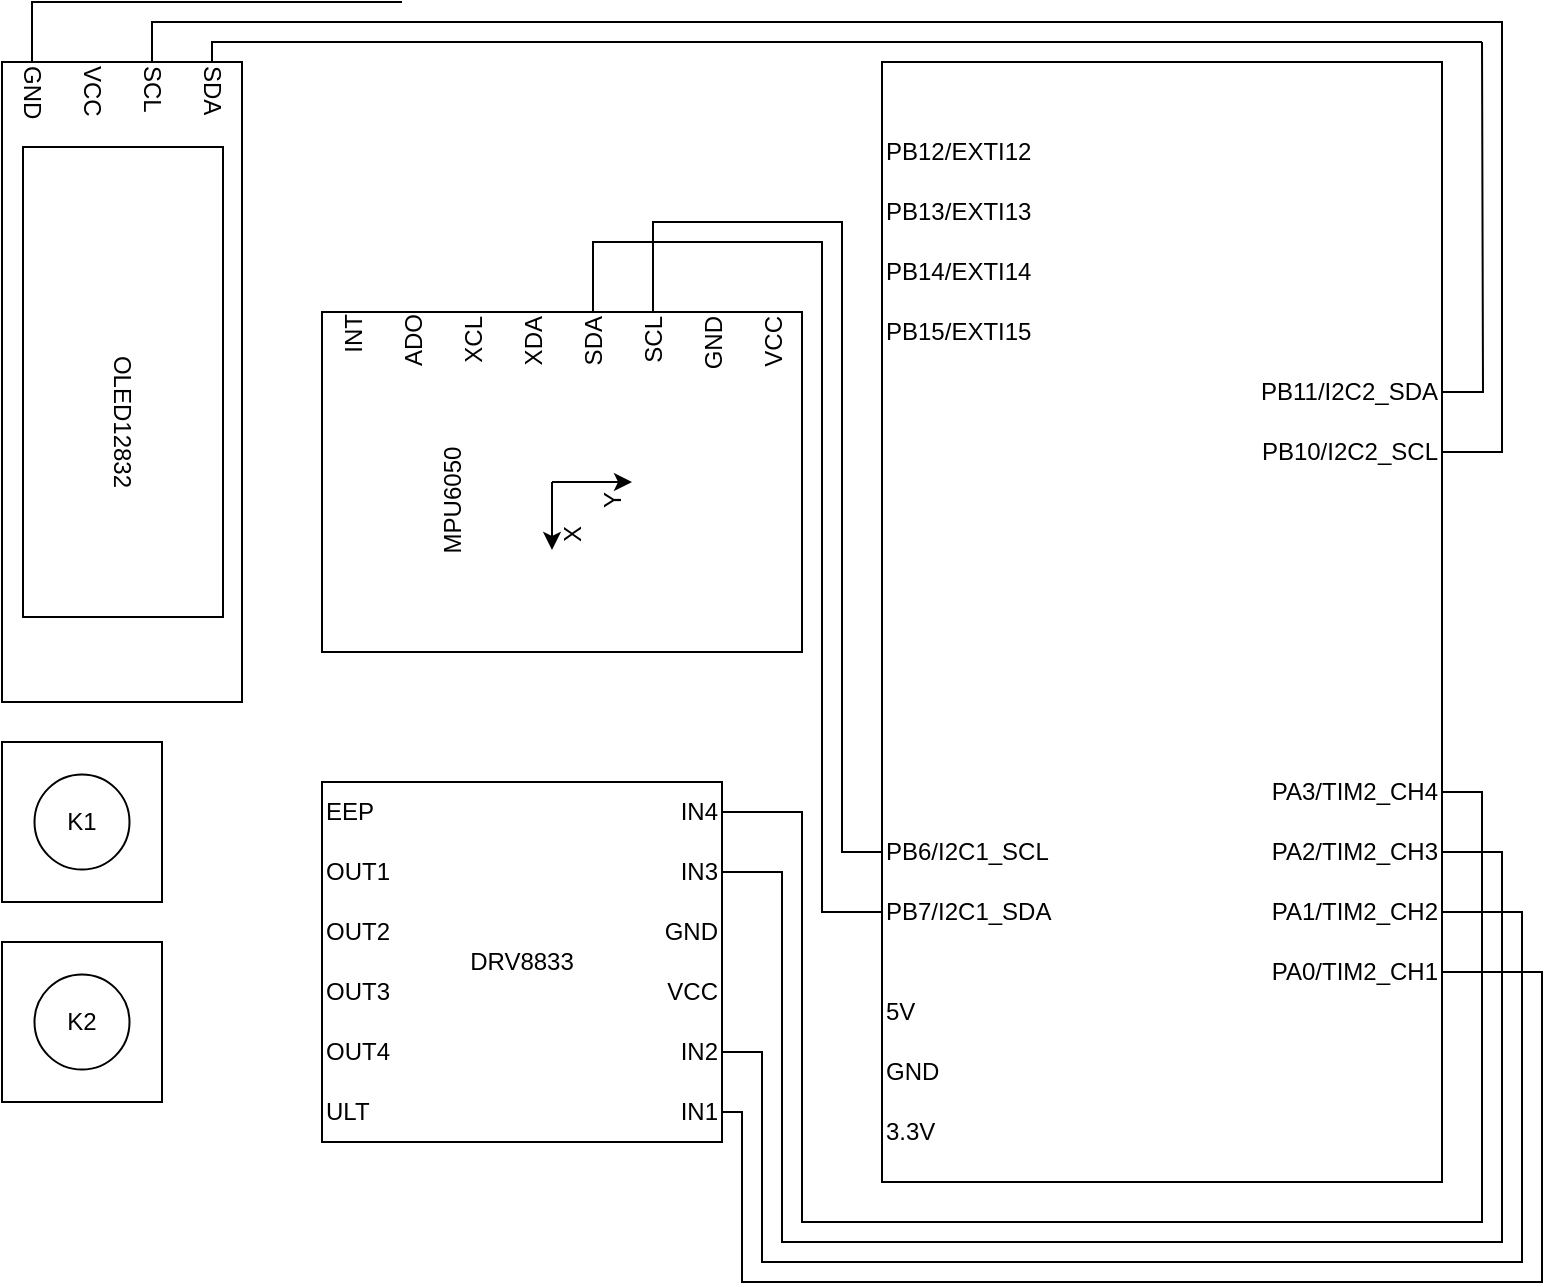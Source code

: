 <mxfile version="21.2.8" type="device">
  <diagram name="Page-1" id="099fd60b-425b-db50-ffb0-6b813814b670">
    <mxGraphModel dx="1418" dy="820" grid="1" gridSize="10" guides="1" tooltips="1" connect="1" arrows="1" fold="1" page="1" pageScale="1" pageWidth="1169" pageHeight="827" background="none" math="0" shadow="0">
      <root>
        <mxCell id="0" />
        <mxCell id="1" parent="0" />
        <mxCell id="CVpWdhko3NHj1sSTFfam-52" value="" style="group;rotation=0;" parent="1" vertex="1" connectable="0">
          <mxGeometry x="360" y="520" width="200" height="180" as="geometry" />
        </mxCell>
        <mxCell id="CVpWdhko3NHj1sSTFfam-5" value="" style="rounded=0;whiteSpace=wrap;html=1;rotation=0;" parent="CVpWdhko3NHj1sSTFfam-52" vertex="1">
          <mxGeometry width="200" height="180" as="geometry" />
        </mxCell>
        <mxCell id="CVpWdhko3NHj1sSTFfam-8" value="IN4" style="text;html=1;strokeColor=none;fillColor=none;align=right;verticalAlign=middle;whiteSpace=wrap;rounded=0;rotation=0;" parent="CVpWdhko3NHj1sSTFfam-52" vertex="1">
          <mxGeometry x="140" width="60" height="30" as="geometry" />
        </mxCell>
        <mxCell id="CVpWdhko3NHj1sSTFfam-9" value="IN3" style="text;html=1;strokeColor=none;fillColor=none;align=right;verticalAlign=middle;whiteSpace=wrap;rounded=0;rotation=0;" parent="CVpWdhko3NHj1sSTFfam-52" vertex="1">
          <mxGeometry x="140" y="30" width="60" height="30" as="geometry" />
        </mxCell>
        <mxCell id="CVpWdhko3NHj1sSTFfam-10" value="GND" style="text;html=1;strokeColor=none;fillColor=none;align=right;verticalAlign=middle;whiteSpace=wrap;rounded=0;rotation=0;" parent="CVpWdhko3NHj1sSTFfam-52" vertex="1">
          <mxGeometry x="140" y="60" width="60" height="30" as="geometry" />
        </mxCell>
        <mxCell id="CVpWdhko3NHj1sSTFfam-11" value="VCC" style="text;html=1;strokeColor=none;fillColor=none;align=right;verticalAlign=middle;whiteSpace=wrap;rounded=0;rotation=0;" parent="CVpWdhko3NHj1sSTFfam-52" vertex="1">
          <mxGeometry x="140" y="90" width="60" height="30" as="geometry" />
        </mxCell>
        <mxCell id="CVpWdhko3NHj1sSTFfam-12" value="IN2" style="text;html=1;strokeColor=none;fillColor=none;align=right;verticalAlign=middle;whiteSpace=wrap;rounded=0;rotation=0;" parent="CVpWdhko3NHj1sSTFfam-52" vertex="1">
          <mxGeometry x="140" y="120" width="60" height="30" as="geometry" />
        </mxCell>
        <mxCell id="CVpWdhko3NHj1sSTFfam-13" value="IN1" style="text;html=1;strokeColor=none;fillColor=none;align=right;verticalAlign=middle;whiteSpace=wrap;rounded=0;rotation=0;" parent="CVpWdhko3NHj1sSTFfam-52" vertex="1">
          <mxGeometry x="140" y="150" width="60" height="30" as="geometry" />
        </mxCell>
        <mxCell id="CVpWdhko3NHj1sSTFfam-14" value="EEP" style="text;html=1;strokeColor=none;fillColor=none;align=left;verticalAlign=middle;whiteSpace=wrap;rounded=0;rotation=0;" parent="CVpWdhko3NHj1sSTFfam-52" vertex="1">
          <mxGeometry width="60" height="30" as="geometry" />
        </mxCell>
        <mxCell id="CVpWdhko3NHj1sSTFfam-15" value="OUT1" style="text;html=1;strokeColor=none;fillColor=none;align=left;verticalAlign=middle;whiteSpace=wrap;rounded=0;rotation=0;" parent="CVpWdhko3NHj1sSTFfam-52" vertex="1">
          <mxGeometry y="30" width="60" height="30" as="geometry" />
        </mxCell>
        <mxCell id="CVpWdhko3NHj1sSTFfam-16" value="OUT2" style="text;html=1;strokeColor=none;fillColor=none;align=left;verticalAlign=middle;whiteSpace=wrap;rounded=0;rotation=0;" parent="CVpWdhko3NHj1sSTFfam-52" vertex="1">
          <mxGeometry y="60" width="60" height="30" as="geometry" />
        </mxCell>
        <mxCell id="CVpWdhko3NHj1sSTFfam-17" value="OUT3" style="text;html=1;strokeColor=none;fillColor=none;align=left;verticalAlign=middle;whiteSpace=wrap;rounded=0;rotation=0;" parent="CVpWdhko3NHj1sSTFfam-52" vertex="1">
          <mxGeometry y="90" width="60" height="30" as="geometry" />
        </mxCell>
        <mxCell id="CVpWdhko3NHj1sSTFfam-18" value="OUT4" style="text;html=1;strokeColor=none;fillColor=none;align=left;verticalAlign=middle;whiteSpace=wrap;rounded=0;rotation=0;" parent="CVpWdhko3NHj1sSTFfam-52" vertex="1">
          <mxGeometry y="120" width="60" height="30" as="geometry" />
        </mxCell>
        <mxCell id="CVpWdhko3NHj1sSTFfam-19" value="ULT" style="text;html=1;strokeColor=none;fillColor=none;align=left;verticalAlign=middle;whiteSpace=wrap;rounded=0;rotation=0;" parent="CVpWdhko3NHj1sSTFfam-52" vertex="1">
          <mxGeometry y="150" width="60" height="30" as="geometry" />
        </mxCell>
        <mxCell id="CVpWdhko3NHj1sSTFfam-44" value="DRV8833" style="text;html=1;strokeColor=none;fillColor=none;align=center;verticalAlign=middle;whiteSpace=wrap;rounded=0;rotation=0;" parent="CVpWdhko3NHj1sSTFfam-52" vertex="1">
          <mxGeometry x="70" y="75" width="60" height="30" as="geometry" />
        </mxCell>
        <mxCell id="CVpWdhko3NHj1sSTFfam-53" value="" style="group;direction=west;movable=1;resizable=1;rotatable=1;deletable=1;editable=1;locked=0;connectable=1;flipH=0;rotation=90;" parent="1" vertex="1" connectable="0">
          <mxGeometry x="100" y="260" width="320" height="120" as="geometry" />
        </mxCell>
        <mxCell id="CVpWdhko3NHj1sSTFfam-45" value="" style="rounded=0;whiteSpace=wrap;html=1;direction=west;movable=0;resizable=0;rotatable=0;deletable=0;editable=0;locked=1;connectable=0;rotation=90;" parent="CVpWdhko3NHj1sSTFfam-53" vertex="1">
          <mxGeometry width="320" height="120" as="geometry" />
        </mxCell>
        <mxCell id="uVXeTHRo1ylN-m3MdOiX-53" style="edgeStyle=orthogonalEdgeStyle;rounded=0;orthogonalLoop=1;jettySize=auto;html=1;exitX=1;exitY=0.5;exitDx=0;exitDy=0;endArrow=none;endFill=0;jumpStyle=none;" parent="CVpWdhko3NHj1sSTFfam-53" source="CVpWdhko3NHj1sSTFfam-46" edge="1">
          <mxGeometry relative="1" as="geometry">
            <mxPoint x="840" y="-110" as="targetPoint" />
            <Array as="points">
              <mxPoint x="205" y="-110" />
              <mxPoint x="230" y="-110" />
            </Array>
          </mxGeometry>
        </mxCell>
        <mxCell id="CVpWdhko3NHj1sSTFfam-46" value="SDA" style="text;html=1;strokeColor=none;fillColor=none;align=left;verticalAlign=middle;whiteSpace=wrap;rounded=0;direction=west;movable=1;resizable=1;rotatable=1;deletable=1;editable=1;locked=0;connectable=1;rotation=90;" parent="CVpWdhko3NHj1sSTFfam-53" vertex="1">
          <mxGeometry x="175" y="-85" width="60" height="30" as="geometry" />
        </mxCell>
        <mxCell id="CVpWdhko3NHj1sSTFfam-47" value="SCL" style="text;html=1;strokeColor=none;fillColor=none;align=left;verticalAlign=middle;whiteSpace=wrap;rounded=0;direction=west;movable=1;resizable=1;rotatable=1;deletable=1;editable=1;locked=0;connectable=1;rotation=90;" parent="CVpWdhko3NHj1sSTFfam-53" vertex="1">
          <mxGeometry x="145" y="-85" width="60" height="30" as="geometry" />
        </mxCell>
        <mxCell id="CVpWdhko3NHj1sSTFfam-48" value="VCC" style="text;html=1;strokeColor=none;fillColor=none;align=left;verticalAlign=middle;whiteSpace=wrap;rounded=0;direction=west;movable=0;resizable=0;rotatable=0;deletable=0;editable=0;locked=1;connectable=0;rotation=90;" parent="CVpWdhko3NHj1sSTFfam-53" vertex="1">
          <mxGeometry x="115" y="-85" width="60" height="30" as="geometry" />
        </mxCell>
        <mxCell id="uVXeTHRo1ylN-m3MdOiX-47" style="edgeStyle=orthogonalEdgeStyle;rounded=0;orthogonalLoop=1;jettySize=auto;html=1;endArrow=none;endFill=0;" parent="CVpWdhko3NHj1sSTFfam-53" source="CVpWdhko3NHj1sSTFfam-49" edge="1">
          <mxGeometry relative="1" as="geometry">
            <mxPoint x="300" y="-130" as="targetPoint" />
            <Array as="points">
              <mxPoint x="115" y="-130" />
            </Array>
          </mxGeometry>
        </mxCell>
        <mxCell id="CVpWdhko3NHj1sSTFfam-49" value="GND" style="text;html=1;strokeColor=none;fillColor=none;align=left;verticalAlign=middle;whiteSpace=wrap;rounded=0;direction=west;movable=1;resizable=1;rotatable=1;deletable=1;editable=1;locked=0;connectable=1;rotation=90;" parent="CVpWdhko3NHj1sSTFfam-53" vertex="1">
          <mxGeometry x="85" y="-85" width="60" height="30" as="geometry" />
        </mxCell>
        <mxCell id="CVpWdhko3NHj1sSTFfam-51" value="" style="rounded=0;whiteSpace=wrap;html=1;direction=west;movable=0;resizable=0;rotatable=0;deletable=0;editable=0;locked=1;connectable=0;rotation=90;" parent="CVpWdhko3NHj1sSTFfam-53" vertex="1">
          <mxGeometry x="43" y="10" width="235" height="100" as="geometry" />
        </mxCell>
        <mxCell id="CVpWdhko3NHj1sSTFfam-50" value="OLED12832" style="text;html=1;strokeColor=none;fillColor=none;align=center;verticalAlign=middle;whiteSpace=wrap;rounded=0;direction=west;movable=0;resizable=0;rotatable=0;deletable=0;editable=0;locked=1;connectable=0;rotation=90;" parent="CVpWdhko3NHj1sSTFfam-53" vertex="1">
          <mxGeometry x="120" y="65" width="80" height="30" as="geometry" />
        </mxCell>
        <mxCell id="uVXeTHRo1ylN-m3MdOiX-15" value="" style="group;rotation=-90;" parent="1" vertex="1" connectable="0">
          <mxGeometry x="395" y="250" width="170" height="240" as="geometry" />
        </mxCell>
        <mxCell id="uVXeTHRo1ylN-m3MdOiX-1" value="" style="rounded=0;whiteSpace=wrap;html=1;rotation=-90;" parent="uVXeTHRo1ylN-m3MdOiX-15" vertex="1">
          <mxGeometry width="170" height="240" as="geometry" />
        </mxCell>
        <mxCell id="uVXeTHRo1ylN-m3MdOiX-2" value="INT" style="text;html=1;strokeColor=none;fillColor=none;align=right;verticalAlign=middle;whiteSpace=wrap;rounded=0;rotation=-90;" parent="uVXeTHRo1ylN-m3MdOiX-15" vertex="1">
          <mxGeometry x="-45" y="45" width="51" height="30" as="geometry" />
        </mxCell>
        <mxCell id="uVXeTHRo1ylN-m3MdOiX-3" value="ADO" style="text;html=1;strokeColor=none;fillColor=none;align=right;verticalAlign=middle;whiteSpace=wrap;rounded=0;rotation=-90;" parent="uVXeTHRo1ylN-m3MdOiX-15" vertex="1">
          <mxGeometry x="-15" y="45" width="51" height="30" as="geometry" />
        </mxCell>
        <mxCell id="uVXeTHRo1ylN-m3MdOiX-4" value="XCL" style="text;html=1;strokeColor=none;fillColor=none;align=right;verticalAlign=middle;whiteSpace=wrap;rounded=0;rotation=-90;" parent="uVXeTHRo1ylN-m3MdOiX-15" vertex="1">
          <mxGeometry x="15" y="46" width="51" height="30" as="geometry" />
        </mxCell>
        <mxCell id="uVXeTHRo1ylN-m3MdOiX-5" value="XDA" style="text;html=1;strokeColor=none;fillColor=none;align=right;verticalAlign=middle;whiteSpace=wrap;rounded=0;rotation=-90;" parent="uVXeTHRo1ylN-m3MdOiX-15" vertex="1">
          <mxGeometry x="45" y="46" width="51" height="30" as="geometry" />
        </mxCell>
        <mxCell id="uVXeTHRo1ylN-m3MdOiX-6" value="SDA" style="text;html=1;strokeColor=none;fillColor=none;align=right;verticalAlign=middle;whiteSpace=wrap;rounded=0;rotation=-90;" parent="uVXeTHRo1ylN-m3MdOiX-15" vertex="1">
          <mxGeometry x="75" y="46" width="51" height="30" as="geometry" />
        </mxCell>
        <mxCell id="uVXeTHRo1ylN-m3MdOiX-7" value="SCL" style="text;html=1;strokeColor=none;fillColor=none;align=right;verticalAlign=middle;whiteSpace=wrap;rounded=0;rotation=-90;" parent="uVXeTHRo1ylN-m3MdOiX-15" vertex="1">
          <mxGeometry x="105" y="46" width="51" height="30" as="geometry" />
        </mxCell>
        <mxCell id="uVXeTHRo1ylN-m3MdOiX-8" value="GND" style="text;html=1;strokeColor=none;fillColor=none;align=right;verticalAlign=middle;whiteSpace=wrap;rounded=0;rotation=-90;" parent="uVXeTHRo1ylN-m3MdOiX-15" vertex="1">
          <mxGeometry x="135" y="46" width="51" height="30" as="geometry" />
        </mxCell>
        <mxCell id="uVXeTHRo1ylN-m3MdOiX-9" value="VCC" style="text;html=1;strokeColor=none;fillColor=none;align=right;verticalAlign=middle;whiteSpace=wrap;rounded=0;rotation=-90;" parent="uVXeTHRo1ylN-m3MdOiX-15" vertex="1">
          <mxGeometry x="165" y="46" width="51" height="30" as="geometry" />
        </mxCell>
        <mxCell id="uVXeTHRo1ylN-m3MdOiX-10" value="MPU6050" style="text;html=1;strokeColor=none;fillColor=none;align=center;verticalAlign=middle;whiteSpace=wrap;rounded=0;rotation=-90;" parent="uVXeTHRo1ylN-m3MdOiX-15" vertex="1">
          <mxGeometry x="5" y="114" width="51" height="30" as="geometry" />
        </mxCell>
        <mxCell id="uVXeTHRo1ylN-m3MdOiX-11" value="" style="endArrow=classic;html=1;rounded=0;" parent="uVXeTHRo1ylN-m3MdOiX-15" edge="1">
          <mxGeometry width="50" height="50" relative="1" as="geometry">
            <mxPoint x="80" y="120" as="sourcePoint" />
            <mxPoint x="120" y="120" as="targetPoint" />
          </mxGeometry>
        </mxCell>
        <mxCell id="uVXeTHRo1ylN-m3MdOiX-12" value="" style="endArrow=classic;html=1;rounded=0;" parent="uVXeTHRo1ylN-m3MdOiX-15" edge="1">
          <mxGeometry width="50" height="50" relative="1" as="geometry">
            <mxPoint x="80" y="120" as="sourcePoint" />
            <mxPoint x="80" y="154" as="targetPoint" />
          </mxGeometry>
        </mxCell>
        <mxCell id="uVXeTHRo1ylN-m3MdOiX-13" value="X" style="text;html=1;strokeColor=none;fillColor=none;align=center;verticalAlign=middle;whiteSpace=wrap;rounded=0;rotation=-90;" parent="uVXeTHRo1ylN-m3MdOiX-15" vertex="1">
          <mxGeometry x="82" y="136" width="17" height="20" as="geometry" />
        </mxCell>
        <mxCell id="uVXeTHRo1ylN-m3MdOiX-14" value="Y" style="text;html=1;strokeColor=none;fillColor=none;align=center;verticalAlign=middle;whiteSpace=wrap;rounded=0;rotation=-90;" parent="uVXeTHRo1ylN-m3MdOiX-15" vertex="1">
          <mxGeometry x="102" y="119" width="17" height="20" as="geometry" />
        </mxCell>
        <mxCell id="uVXeTHRo1ylN-m3MdOiX-17" value="" style="group" parent="1" vertex="1" connectable="0">
          <mxGeometry x="640" y="160" width="280" height="560" as="geometry" />
        </mxCell>
        <mxCell id="CVpWdhko3NHj1sSTFfam-1" value="" style="rounded=0;whiteSpace=wrap;html=1;" parent="uVXeTHRo1ylN-m3MdOiX-17" vertex="1">
          <mxGeometry width="280" height="560" as="geometry" />
        </mxCell>
        <mxCell id="CVpWdhko3NHj1sSTFfam-54" value="PA0/TIM2_CH1" style="text;html=1;strokeColor=none;fillColor=none;align=right;verticalAlign=middle;whiteSpace=wrap;rounded=0;" parent="uVXeTHRo1ylN-m3MdOiX-17" vertex="1">
          <mxGeometry x="190" y="440" width="90" height="30" as="geometry" />
        </mxCell>
        <mxCell id="CVpWdhko3NHj1sSTFfam-55" value="PA1/TIM2_CH2" style="text;html=1;strokeColor=none;fillColor=none;align=right;verticalAlign=middle;whiteSpace=wrap;rounded=0;" parent="uVXeTHRo1ylN-m3MdOiX-17" vertex="1">
          <mxGeometry x="190" y="410" width="90" height="30" as="geometry" />
        </mxCell>
        <mxCell id="CVpWdhko3NHj1sSTFfam-56" value="PA2/TIM2_CH3" style="text;html=1;strokeColor=none;fillColor=none;align=right;verticalAlign=middle;whiteSpace=wrap;rounded=0;" parent="uVXeTHRo1ylN-m3MdOiX-17" vertex="1">
          <mxGeometry x="190" y="380" width="90" height="30" as="geometry" />
        </mxCell>
        <mxCell id="CVpWdhko3NHj1sSTFfam-57" value="PA3/TIM2_CH4" style="text;html=1;strokeColor=none;fillColor=none;align=right;verticalAlign=middle;whiteSpace=wrap;rounded=0;" parent="uVXeTHRo1ylN-m3MdOiX-17" vertex="1">
          <mxGeometry x="190" y="350" width="90" height="30" as="geometry" />
        </mxCell>
        <mxCell id="CVpWdhko3NHj1sSTFfam-58" value="PB7/I2C1_SDA" style="text;html=1;strokeColor=none;fillColor=none;align=left;verticalAlign=middle;whiteSpace=wrap;rounded=0;" parent="uVXeTHRo1ylN-m3MdOiX-17" vertex="1">
          <mxGeometry y="410" width="90" height="30" as="geometry" />
        </mxCell>
        <mxCell id="CVpWdhko3NHj1sSTFfam-59" value="PB6/I2C1_SCL" style="text;html=1;strokeColor=none;fillColor=none;align=left;verticalAlign=middle;whiteSpace=wrap;rounded=0;" parent="uVXeTHRo1ylN-m3MdOiX-17" vertex="1">
          <mxGeometry y="380" width="90" height="30" as="geometry" />
        </mxCell>
        <mxCell id="uVXeTHRo1ylN-m3MdOiX-55" style="edgeStyle=orthogonalEdgeStyle;rounded=0;orthogonalLoop=1;jettySize=auto;html=1;endArrow=none;endFill=0;" parent="uVXeTHRo1ylN-m3MdOiX-17" source="CVpWdhko3NHj1sSTFfam-60" edge="1">
          <mxGeometry relative="1" as="geometry">
            <mxPoint x="300" y="-10" as="targetPoint" />
          </mxGeometry>
        </mxCell>
        <mxCell id="CVpWdhko3NHj1sSTFfam-60" value="PB11/I2C2_SDA" style="text;html=1;strokeColor=none;fillColor=none;align=right;verticalAlign=middle;whiteSpace=wrap;rounded=0;" parent="uVXeTHRo1ylN-m3MdOiX-17" vertex="1">
          <mxGeometry x="190" y="150" width="90" height="30" as="geometry" />
        </mxCell>
        <mxCell id="CVpWdhko3NHj1sSTFfam-61" value="PB10/I2C2_SCL" style="text;html=1;strokeColor=none;fillColor=none;align=right;verticalAlign=middle;whiteSpace=wrap;rounded=0;" parent="uVXeTHRo1ylN-m3MdOiX-17" vertex="1">
          <mxGeometry x="190" y="180" width="90" height="30" as="geometry" />
        </mxCell>
        <mxCell id="CVpWdhko3NHj1sSTFfam-62" value="PB15/EXTI15" style="text;html=1;strokeColor=none;fillColor=none;align=left;verticalAlign=middle;whiteSpace=wrap;rounded=0;" parent="uVXeTHRo1ylN-m3MdOiX-17" vertex="1">
          <mxGeometry y="120" width="90" height="30" as="geometry" />
        </mxCell>
        <mxCell id="CVpWdhko3NHj1sSTFfam-63" value="PB14/EXTI14" style="text;html=1;strokeColor=none;fillColor=none;align=left;verticalAlign=middle;whiteSpace=wrap;rounded=0;" parent="uVXeTHRo1ylN-m3MdOiX-17" vertex="1">
          <mxGeometry y="90" width="90" height="30" as="geometry" />
        </mxCell>
        <mxCell id="CVpWdhko3NHj1sSTFfam-64" value="PB13/EXTI13" style="text;html=1;strokeColor=none;fillColor=none;align=left;verticalAlign=middle;whiteSpace=wrap;rounded=0;" parent="uVXeTHRo1ylN-m3MdOiX-17" vertex="1">
          <mxGeometry y="60" width="90" height="30" as="geometry" />
        </mxCell>
        <mxCell id="CVpWdhko3NHj1sSTFfam-65" value="PB12/EXTI12" style="text;html=1;strokeColor=none;fillColor=none;align=left;verticalAlign=middle;whiteSpace=wrap;rounded=0;" parent="uVXeTHRo1ylN-m3MdOiX-17" vertex="1">
          <mxGeometry y="30" width="90" height="30" as="geometry" />
        </mxCell>
        <mxCell id="uVXeTHRo1ylN-m3MdOiX-18" value="3.3V" style="text;html=1;strokeColor=none;fillColor=none;align=left;verticalAlign=middle;whiteSpace=wrap;rounded=0;" parent="uVXeTHRo1ylN-m3MdOiX-17" vertex="1">
          <mxGeometry y="520" width="60" height="30" as="geometry" />
        </mxCell>
        <mxCell id="uVXeTHRo1ylN-m3MdOiX-34" value="GND" style="text;html=1;strokeColor=none;fillColor=none;align=left;verticalAlign=middle;whiteSpace=wrap;rounded=0;" parent="uVXeTHRo1ylN-m3MdOiX-17" vertex="1">
          <mxGeometry y="490" width="60" height="30" as="geometry" />
        </mxCell>
        <mxCell id="uVXeTHRo1ylN-m3MdOiX-36" value="5V" style="text;html=1;strokeColor=none;fillColor=none;align=left;verticalAlign=middle;whiteSpace=wrap;rounded=0;" parent="uVXeTHRo1ylN-m3MdOiX-17" vertex="1">
          <mxGeometry y="460" width="60" height="30" as="geometry" />
        </mxCell>
        <mxCell id="uVXeTHRo1ylN-m3MdOiX-41" value="" style="group" parent="1" vertex="1" connectable="0">
          <mxGeometry x="200" y="500" width="80" height="80" as="geometry" />
        </mxCell>
        <mxCell id="uVXeTHRo1ylN-m3MdOiX-37" value="" style="rounded=0;whiteSpace=wrap;html=1;container=0;" parent="uVXeTHRo1ylN-m3MdOiX-41" vertex="1">
          <mxGeometry width="80" height="80" as="geometry" />
        </mxCell>
        <mxCell id="uVXeTHRo1ylN-m3MdOiX-38" value="" style="ellipse;whiteSpace=wrap;html=1;aspect=fixed;container=0;" parent="uVXeTHRo1ylN-m3MdOiX-41" vertex="1">
          <mxGeometry x="16.25" y="16.25" width="47.5" height="47.5" as="geometry" />
        </mxCell>
        <mxCell id="uVXeTHRo1ylN-m3MdOiX-40" value="K1" style="text;html=1;strokeColor=none;fillColor=none;align=center;verticalAlign=middle;whiteSpace=wrap;rounded=0;container=0;" parent="uVXeTHRo1ylN-m3MdOiX-41" vertex="1">
          <mxGeometry x="10" y="25" width="60" height="30" as="geometry" />
        </mxCell>
        <mxCell id="uVXeTHRo1ylN-m3MdOiX-42" value="" style="group" parent="1" vertex="1" connectable="0">
          <mxGeometry x="200" y="600" width="80" height="80" as="geometry" />
        </mxCell>
        <mxCell id="uVXeTHRo1ylN-m3MdOiX-43" value="" style="rounded=0;whiteSpace=wrap;html=1;container=0;" parent="uVXeTHRo1ylN-m3MdOiX-42" vertex="1">
          <mxGeometry width="80" height="80" as="geometry" />
        </mxCell>
        <mxCell id="uVXeTHRo1ylN-m3MdOiX-44" value="" style="ellipse;whiteSpace=wrap;html=1;aspect=fixed;container=0;" parent="uVXeTHRo1ylN-m3MdOiX-42" vertex="1">
          <mxGeometry x="16.25" y="16.25" width="47.5" height="47.5" as="geometry" />
        </mxCell>
        <mxCell id="uVXeTHRo1ylN-m3MdOiX-45" value="K2" style="text;html=1;strokeColor=none;fillColor=none;align=center;verticalAlign=middle;whiteSpace=wrap;rounded=0;container=0;" parent="uVXeTHRo1ylN-m3MdOiX-42" vertex="1">
          <mxGeometry x="10" y="25" width="60" height="30" as="geometry" />
        </mxCell>
        <mxCell id="uVXeTHRo1ylN-m3MdOiX-56" style="edgeStyle=orthogonalEdgeStyle;rounded=0;orthogonalLoop=1;jettySize=auto;html=1;endArrow=none;endFill=0;entryX=1;entryY=0.5;entryDx=0;entryDy=0;" parent="1" source="CVpWdhko3NHj1sSTFfam-47" target="CVpWdhko3NHj1sSTFfam-61" edge="1">
          <mxGeometry relative="1" as="geometry">
            <mxPoint x="275" y="140" as="targetPoint" />
            <Array as="points">
              <mxPoint x="275" y="140" />
              <mxPoint x="950" y="140" />
              <mxPoint x="950" y="355" />
            </Array>
          </mxGeometry>
        </mxCell>
        <mxCell id="uVXeTHRo1ylN-m3MdOiX-59" style="edgeStyle=orthogonalEdgeStyle;rounded=0;orthogonalLoop=1;jettySize=auto;html=1;entryX=0;entryY=0.5;entryDx=0;entryDy=0;endArrow=none;endFill=0;" parent="1" source="uVXeTHRo1ylN-m3MdOiX-7" target="CVpWdhko3NHj1sSTFfam-59" edge="1">
          <mxGeometry relative="1" as="geometry">
            <mxPoint x="540" y="310" as="targetPoint" />
            <Array as="points">
              <mxPoint x="526" y="240" />
              <mxPoint x="620" y="240" />
              <mxPoint x="620" y="555" />
            </Array>
          </mxGeometry>
        </mxCell>
        <mxCell id="uVXeTHRo1ylN-m3MdOiX-60" style="edgeStyle=orthogonalEdgeStyle;rounded=0;orthogonalLoop=1;jettySize=auto;html=1;entryX=0;entryY=0.5;entryDx=0;entryDy=0;endArrow=none;endFill=0;" parent="1" source="uVXeTHRo1ylN-m3MdOiX-6" target="CVpWdhko3NHj1sSTFfam-58" edge="1">
          <mxGeometry relative="1" as="geometry">
            <Array as="points">
              <mxPoint x="496" y="250" />
              <mxPoint x="610" y="250" />
              <mxPoint x="610" y="585" />
            </Array>
          </mxGeometry>
        </mxCell>
        <mxCell id="uVXeTHRo1ylN-m3MdOiX-62" style="edgeStyle=orthogonalEdgeStyle;rounded=0;orthogonalLoop=1;jettySize=auto;html=1;exitX=1;exitY=0.5;exitDx=0;exitDy=0;entryX=1;entryY=0.5;entryDx=0;entryDy=0;endArrow=none;endFill=0;" parent="1" source="CVpWdhko3NHj1sSTFfam-8" target="CVpWdhko3NHj1sSTFfam-57" edge="1">
          <mxGeometry relative="1" as="geometry">
            <Array as="points">
              <mxPoint x="600" y="535" />
              <mxPoint x="600" y="740" />
              <mxPoint x="940" y="740" />
              <mxPoint x="940" y="525" />
            </Array>
          </mxGeometry>
        </mxCell>
        <mxCell id="uVXeTHRo1ylN-m3MdOiX-63" style="edgeStyle=orthogonalEdgeStyle;rounded=0;orthogonalLoop=1;jettySize=auto;html=1;entryX=1;entryY=0.5;entryDx=0;entryDy=0;endArrow=none;endFill=0;" parent="1" source="CVpWdhko3NHj1sSTFfam-9" target="CVpWdhko3NHj1sSTFfam-56" edge="1">
          <mxGeometry relative="1" as="geometry">
            <Array as="points">
              <mxPoint x="590" y="565" />
              <mxPoint x="590" y="750" />
              <mxPoint x="950" y="750" />
              <mxPoint x="950" y="555" />
            </Array>
          </mxGeometry>
        </mxCell>
        <mxCell id="uVXeTHRo1ylN-m3MdOiX-64" style="edgeStyle=orthogonalEdgeStyle;rounded=0;orthogonalLoop=1;jettySize=auto;html=1;exitX=1;exitY=0.5;exitDx=0;exitDy=0;entryX=1;entryY=0.5;entryDx=0;entryDy=0;endArrow=none;endFill=0;" parent="1" source="CVpWdhko3NHj1sSTFfam-12" target="CVpWdhko3NHj1sSTFfam-55" edge="1">
          <mxGeometry relative="1" as="geometry">
            <Array as="points">
              <mxPoint x="580" y="655" />
              <mxPoint x="580" y="760" />
              <mxPoint x="960" y="760" />
              <mxPoint x="960" y="585" />
            </Array>
          </mxGeometry>
        </mxCell>
        <mxCell id="uVXeTHRo1ylN-m3MdOiX-65" style="edgeStyle=orthogonalEdgeStyle;rounded=0;orthogonalLoop=1;jettySize=auto;html=1;exitX=1;exitY=0.5;exitDx=0;exitDy=0;entryX=1;entryY=0.5;entryDx=0;entryDy=0;endArrow=none;endFill=0;" parent="1" source="CVpWdhko3NHj1sSTFfam-13" target="CVpWdhko3NHj1sSTFfam-54" edge="1">
          <mxGeometry relative="1" as="geometry">
            <Array as="points">
              <mxPoint x="570" y="685" />
              <mxPoint x="570" y="770" />
              <mxPoint x="970" y="770" />
              <mxPoint x="970" y="615" />
            </Array>
          </mxGeometry>
        </mxCell>
      </root>
    </mxGraphModel>
  </diagram>
</mxfile>
